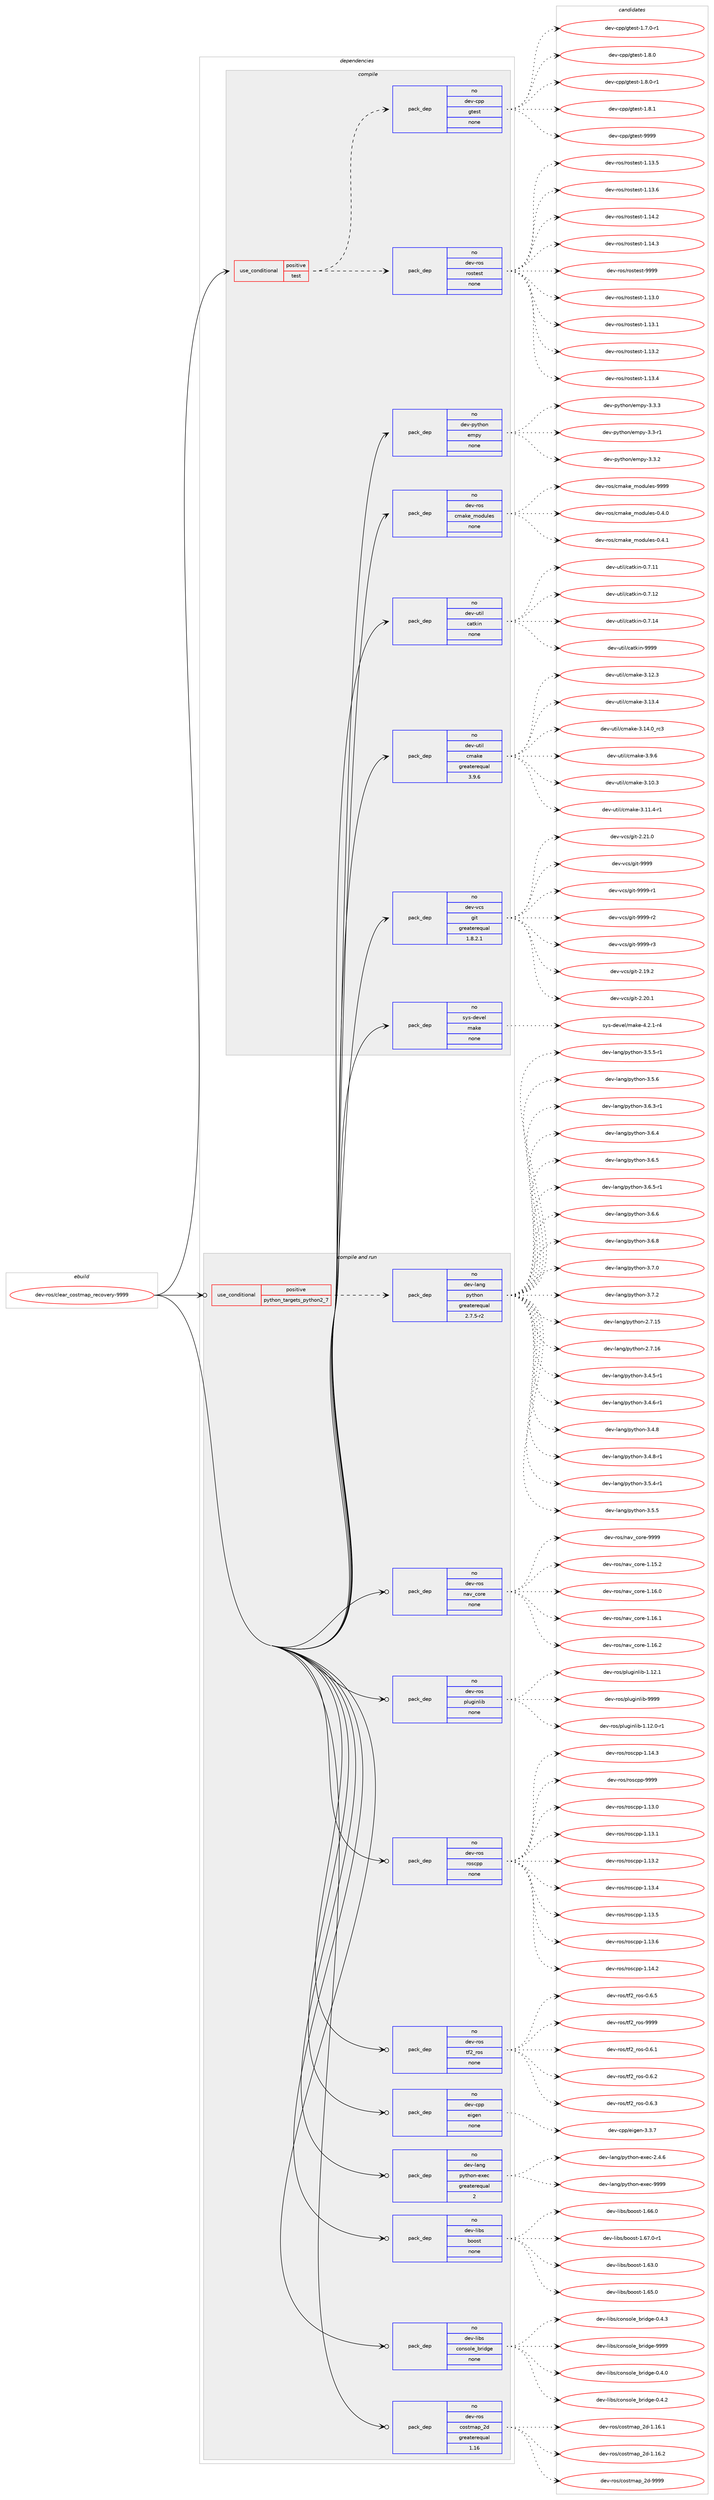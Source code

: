 digraph prolog {

# *************
# Graph options
# *************

newrank=true;
concentrate=true;
compound=true;
graph [rankdir=LR,fontname=Helvetica,fontsize=10,ranksep=1.5];#, ranksep=2.5, nodesep=0.2];
edge  [arrowhead=vee];
node  [fontname=Helvetica,fontsize=10];

# **********
# The ebuild
# **********

subgraph cluster_leftcol {
color=gray;
rank=same;
label=<<i>ebuild</i>>;
id [label="dev-ros/clear_costmap_recovery-9999", color=red, width=4, href="../dev-ros/clear_costmap_recovery-9999.svg"];
}

# ****************
# The dependencies
# ****************

subgraph cluster_midcol {
color=gray;
label=<<i>dependencies</i>>;
subgraph cluster_compile {
fillcolor="#eeeeee";
style=filled;
label=<<i>compile</i>>;
subgraph cond388063 {
dependency1453100 [label=<<TABLE BORDER="0" CELLBORDER="1" CELLSPACING="0" CELLPADDING="4"><TR><TD ROWSPAN="3" CELLPADDING="10">use_conditional</TD></TR><TR><TD>positive</TD></TR><TR><TD>test</TD></TR></TABLE>>, shape=none, color=red];
subgraph pack1041647 {
dependency1453101 [label=<<TABLE BORDER="0" CELLBORDER="1" CELLSPACING="0" CELLPADDING="4" WIDTH="220"><TR><TD ROWSPAN="6" CELLPADDING="30">pack_dep</TD></TR><TR><TD WIDTH="110">no</TD></TR><TR><TD>dev-ros</TD></TR><TR><TD>rostest</TD></TR><TR><TD>none</TD></TR><TR><TD></TD></TR></TABLE>>, shape=none, color=blue];
}
dependency1453100:e -> dependency1453101:w [weight=20,style="dashed",arrowhead="vee"];
subgraph pack1041648 {
dependency1453102 [label=<<TABLE BORDER="0" CELLBORDER="1" CELLSPACING="0" CELLPADDING="4" WIDTH="220"><TR><TD ROWSPAN="6" CELLPADDING="30">pack_dep</TD></TR><TR><TD WIDTH="110">no</TD></TR><TR><TD>dev-cpp</TD></TR><TR><TD>gtest</TD></TR><TR><TD>none</TD></TR><TR><TD></TD></TR></TABLE>>, shape=none, color=blue];
}
dependency1453100:e -> dependency1453102:w [weight=20,style="dashed",arrowhead="vee"];
}
id:e -> dependency1453100:w [weight=20,style="solid",arrowhead="vee"];
subgraph pack1041649 {
dependency1453103 [label=<<TABLE BORDER="0" CELLBORDER="1" CELLSPACING="0" CELLPADDING="4" WIDTH="220"><TR><TD ROWSPAN="6" CELLPADDING="30">pack_dep</TD></TR><TR><TD WIDTH="110">no</TD></TR><TR><TD>dev-python</TD></TR><TR><TD>empy</TD></TR><TR><TD>none</TD></TR><TR><TD></TD></TR></TABLE>>, shape=none, color=blue];
}
id:e -> dependency1453103:w [weight=20,style="solid",arrowhead="vee"];
subgraph pack1041650 {
dependency1453104 [label=<<TABLE BORDER="0" CELLBORDER="1" CELLSPACING="0" CELLPADDING="4" WIDTH="220"><TR><TD ROWSPAN="6" CELLPADDING="30">pack_dep</TD></TR><TR><TD WIDTH="110">no</TD></TR><TR><TD>dev-ros</TD></TR><TR><TD>cmake_modules</TD></TR><TR><TD>none</TD></TR><TR><TD></TD></TR></TABLE>>, shape=none, color=blue];
}
id:e -> dependency1453104:w [weight=20,style="solid",arrowhead="vee"];
subgraph pack1041651 {
dependency1453105 [label=<<TABLE BORDER="0" CELLBORDER="1" CELLSPACING="0" CELLPADDING="4" WIDTH="220"><TR><TD ROWSPAN="6" CELLPADDING="30">pack_dep</TD></TR><TR><TD WIDTH="110">no</TD></TR><TR><TD>dev-util</TD></TR><TR><TD>catkin</TD></TR><TR><TD>none</TD></TR><TR><TD></TD></TR></TABLE>>, shape=none, color=blue];
}
id:e -> dependency1453105:w [weight=20,style="solid",arrowhead="vee"];
subgraph pack1041652 {
dependency1453106 [label=<<TABLE BORDER="0" CELLBORDER="1" CELLSPACING="0" CELLPADDING="4" WIDTH="220"><TR><TD ROWSPAN="6" CELLPADDING="30">pack_dep</TD></TR><TR><TD WIDTH="110">no</TD></TR><TR><TD>dev-util</TD></TR><TR><TD>cmake</TD></TR><TR><TD>greaterequal</TD></TR><TR><TD>3.9.6</TD></TR></TABLE>>, shape=none, color=blue];
}
id:e -> dependency1453106:w [weight=20,style="solid",arrowhead="vee"];
subgraph pack1041653 {
dependency1453107 [label=<<TABLE BORDER="0" CELLBORDER="1" CELLSPACING="0" CELLPADDING="4" WIDTH="220"><TR><TD ROWSPAN="6" CELLPADDING="30">pack_dep</TD></TR><TR><TD WIDTH="110">no</TD></TR><TR><TD>dev-vcs</TD></TR><TR><TD>git</TD></TR><TR><TD>greaterequal</TD></TR><TR><TD>1.8.2.1</TD></TR></TABLE>>, shape=none, color=blue];
}
id:e -> dependency1453107:w [weight=20,style="solid",arrowhead="vee"];
subgraph pack1041654 {
dependency1453108 [label=<<TABLE BORDER="0" CELLBORDER="1" CELLSPACING="0" CELLPADDING="4" WIDTH="220"><TR><TD ROWSPAN="6" CELLPADDING="30">pack_dep</TD></TR><TR><TD WIDTH="110">no</TD></TR><TR><TD>sys-devel</TD></TR><TR><TD>make</TD></TR><TR><TD>none</TD></TR><TR><TD></TD></TR></TABLE>>, shape=none, color=blue];
}
id:e -> dependency1453108:w [weight=20,style="solid",arrowhead="vee"];
}
subgraph cluster_compileandrun {
fillcolor="#eeeeee";
style=filled;
label=<<i>compile and run</i>>;
subgraph cond388064 {
dependency1453109 [label=<<TABLE BORDER="0" CELLBORDER="1" CELLSPACING="0" CELLPADDING="4"><TR><TD ROWSPAN="3" CELLPADDING="10">use_conditional</TD></TR><TR><TD>positive</TD></TR><TR><TD>python_targets_python2_7</TD></TR></TABLE>>, shape=none, color=red];
subgraph pack1041655 {
dependency1453110 [label=<<TABLE BORDER="0" CELLBORDER="1" CELLSPACING="0" CELLPADDING="4" WIDTH="220"><TR><TD ROWSPAN="6" CELLPADDING="30">pack_dep</TD></TR><TR><TD WIDTH="110">no</TD></TR><TR><TD>dev-lang</TD></TR><TR><TD>python</TD></TR><TR><TD>greaterequal</TD></TR><TR><TD>2.7.5-r2</TD></TR></TABLE>>, shape=none, color=blue];
}
dependency1453109:e -> dependency1453110:w [weight=20,style="dashed",arrowhead="vee"];
}
id:e -> dependency1453109:w [weight=20,style="solid",arrowhead="odotvee"];
subgraph pack1041656 {
dependency1453111 [label=<<TABLE BORDER="0" CELLBORDER="1" CELLSPACING="0" CELLPADDING="4" WIDTH="220"><TR><TD ROWSPAN="6" CELLPADDING="30">pack_dep</TD></TR><TR><TD WIDTH="110">no</TD></TR><TR><TD>dev-cpp</TD></TR><TR><TD>eigen</TD></TR><TR><TD>none</TD></TR><TR><TD></TD></TR></TABLE>>, shape=none, color=blue];
}
id:e -> dependency1453111:w [weight=20,style="solid",arrowhead="odotvee"];
subgraph pack1041657 {
dependency1453112 [label=<<TABLE BORDER="0" CELLBORDER="1" CELLSPACING="0" CELLPADDING="4" WIDTH="220"><TR><TD ROWSPAN="6" CELLPADDING="30">pack_dep</TD></TR><TR><TD WIDTH="110">no</TD></TR><TR><TD>dev-lang</TD></TR><TR><TD>python-exec</TD></TR><TR><TD>greaterequal</TD></TR><TR><TD>2</TD></TR></TABLE>>, shape=none, color=blue];
}
id:e -> dependency1453112:w [weight=20,style="solid",arrowhead="odotvee"];
subgraph pack1041658 {
dependency1453113 [label=<<TABLE BORDER="0" CELLBORDER="1" CELLSPACING="0" CELLPADDING="4" WIDTH="220"><TR><TD ROWSPAN="6" CELLPADDING="30">pack_dep</TD></TR><TR><TD WIDTH="110">no</TD></TR><TR><TD>dev-libs</TD></TR><TR><TD>boost</TD></TR><TR><TD>none</TD></TR><TR><TD></TD></TR></TABLE>>, shape=none, color=blue];
}
id:e -> dependency1453113:w [weight=20,style="solid",arrowhead="odotvee"];
subgraph pack1041659 {
dependency1453114 [label=<<TABLE BORDER="0" CELLBORDER="1" CELLSPACING="0" CELLPADDING="4" WIDTH="220"><TR><TD ROWSPAN="6" CELLPADDING="30">pack_dep</TD></TR><TR><TD WIDTH="110">no</TD></TR><TR><TD>dev-libs</TD></TR><TR><TD>console_bridge</TD></TR><TR><TD>none</TD></TR><TR><TD></TD></TR></TABLE>>, shape=none, color=blue];
}
id:e -> dependency1453114:w [weight=20,style="solid",arrowhead="odotvee"];
subgraph pack1041660 {
dependency1453115 [label=<<TABLE BORDER="0" CELLBORDER="1" CELLSPACING="0" CELLPADDING="4" WIDTH="220"><TR><TD ROWSPAN="6" CELLPADDING="30">pack_dep</TD></TR><TR><TD WIDTH="110">no</TD></TR><TR><TD>dev-ros</TD></TR><TR><TD>costmap_2d</TD></TR><TR><TD>greaterequal</TD></TR><TR><TD>1.16</TD></TR></TABLE>>, shape=none, color=blue];
}
id:e -> dependency1453115:w [weight=20,style="solid",arrowhead="odotvee"];
subgraph pack1041661 {
dependency1453116 [label=<<TABLE BORDER="0" CELLBORDER="1" CELLSPACING="0" CELLPADDING="4" WIDTH="220"><TR><TD ROWSPAN="6" CELLPADDING="30">pack_dep</TD></TR><TR><TD WIDTH="110">no</TD></TR><TR><TD>dev-ros</TD></TR><TR><TD>nav_core</TD></TR><TR><TD>none</TD></TR><TR><TD></TD></TR></TABLE>>, shape=none, color=blue];
}
id:e -> dependency1453116:w [weight=20,style="solid",arrowhead="odotvee"];
subgraph pack1041662 {
dependency1453117 [label=<<TABLE BORDER="0" CELLBORDER="1" CELLSPACING="0" CELLPADDING="4" WIDTH="220"><TR><TD ROWSPAN="6" CELLPADDING="30">pack_dep</TD></TR><TR><TD WIDTH="110">no</TD></TR><TR><TD>dev-ros</TD></TR><TR><TD>pluginlib</TD></TR><TR><TD>none</TD></TR><TR><TD></TD></TR></TABLE>>, shape=none, color=blue];
}
id:e -> dependency1453117:w [weight=20,style="solid",arrowhead="odotvee"];
subgraph pack1041663 {
dependency1453118 [label=<<TABLE BORDER="0" CELLBORDER="1" CELLSPACING="0" CELLPADDING="4" WIDTH="220"><TR><TD ROWSPAN="6" CELLPADDING="30">pack_dep</TD></TR><TR><TD WIDTH="110">no</TD></TR><TR><TD>dev-ros</TD></TR><TR><TD>roscpp</TD></TR><TR><TD>none</TD></TR><TR><TD></TD></TR></TABLE>>, shape=none, color=blue];
}
id:e -> dependency1453118:w [weight=20,style="solid",arrowhead="odotvee"];
subgraph pack1041664 {
dependency1453119 [label=<<TABLE BORDER="0" CELLBORDER="1" CELLSPACING="0" CELLPADDING="4" WIDTH="220"><TR><TD ROWSPAN="6" CELLPADDING="30">pack_dep</TD></TR><TR><TD WIDTH="110">no</TD></TR><TR><TD>dev-ros</TD></TR><TR><TD>tf2_ros</TD></TR><TR><TD>none</TD></TR><TR><TD></TD></TR></TABLE>>, shape=none, color=blue];
}
id:e -> dependency1453119:w [weight=20,style="solid",arrowhead="odotvee"];
}
subgraph cluster_run {
fillcolor="#eeeeee";
style=filled;
label=<<i>run</i>>;
}
}

# **************
# The candidates
# **************

subgraph cluster_choices {
rank=same;
color=gray;
label=<<i>candidates</i>>;

subgraph choice1041647 {
color=black;
nodesep=1;
choice100101118451141111154711411111511610111511645494649514648 [label="dev-ros/rostest-1.13.0", color=red, width=4,href="../dev-ros/rostest-1.13.0.svg"];
choice100101118451141111154711411111511610111511645494649514649 [label="dev-ros/rostest-1.13.1", color=red, width=4,href="../dev-ros/rostest-1.13.1.svg"];
choice100101118451141111154711411111511610111511645494649514650 [label="dev-ros/rostest-1.13.2", color=red, width=4,href="../dev-ros/rostest-1.13.2.svg"];
choice100101118451141111154711411111511610111511645494649514652 [label="dev-ros/rostest-1.13.4", color=red, width=4,href="../dev-ros/rostest-1.13.4.svg"];
choice100101118451141111154711411111511610111511645494649514653 [label="dev-ros/rostest-1.13.5", color=red, width=4,href="../dev-ros/rostest-1.13.5.svg"];
choice100101118451141111154711411111511610111511645494649514654 [label="dev-ros/rostest-1.13.6", color=red, width=4,href="../dev-ros/rostest-1.13.6.svg"];
choice100101118451141111154711411111511610111511645494649524650 [label="dev-ros/rostest-1.14.2", color=red, width=4,href="../dev-ros/rostest-1.14.2.svg"];
choice100101118451141111154711411111511610111511645494649524651 [label="dev-ros/rostest-1.14.3", color=red, width=4,href="../dev-ros/rostest-1.14.3.svg"];
choice10010111845114111115471141111151161011151164557575757 [label="dev-ros/rostest-9999", color=red, width=4,href="../dev-ros/rostest-9999.svg"];
dependency1453101:e -> choice100101118451141111154711411111511610111511645494649514648:w [style=dotted,weight="100"];
dependency1453101:e -> choice100101118451141111154711411111511610111511645494649514649:w [style=dotted,weight="100"];
dependency1453101:e -> choice100101118451141111154711411111511610111511645494649514650:w [style=dotted,weight="100"];
dependency1453101:e -> choice100101118451141111154711411111511610111511645494649514652:w [style=dotted,weight="100"];
dependency1453101:e -> choice100101118451141111154711411111511610111511645494649514653:w [style=dotted,weight="100"];
dependency1453101:e -> choice100101118451141111154711411111511610111511645494649514654:w [style=dotted,weight="100"];
dependency1453101:e -> choice100101118451141111154711411111511610111511645494649524650:w [style=dotted,weight="100"];
dependency1453101:e -> choice100101118451141111154711411111511610111511645494649524651:w [style=dotted,weight="100"];
dependency1453101:e -> choice10010111845114111115471141111151161011151164557575757:w [style=dotted,weight="100"];
}
subgraph choice1041648 {
color=black;
nodesep=1;
choice1001011184599112112471031161011151164549465546484511449 [label="dev-cpp/gtest-1.7.0-r1", color=red, width=4,href="../dev-cpp/gtest-1.7.0-r1.svg"];
choice100101118459911211247103116101115116454946564648 [label="dev-cpp/gtest-1.8.0", color=red, width=4,href="../dev-cpp/gtest-1.8.0.svg"];
choice1001011184599112112471031161011151164549465646484511449 [label="dev-cpp/gtest-1.8.0-r1", color=red, width=4,href="../dev-cpp/gtest-1.8.0-r1.svg"];
choice100101118459911211247103116101115116454946564649 [label="dev-cpp/gtest-1.8.1", color=red, width=4,href="../dev-cpp/gtest-1.8.1.svg"];
choice1001011184599112112471031161011151164557575757 [label="dev-cpp/gtest-9999", color=red, width=4,href="../dev-cpp/gtest-9999.svg"];
dependency1453102:e -> choice1001011184599112112471031161011151164549465546484511449:w [style=dotted,weight="100"];
dependency1453102:e -> choice100101118459911211247103116101115116454946564648:w [style=dotted,weight="100"];
dependency1453102:e -> choice1001011184599112112471031161011151164549465646484511449:w [style=dotted,weight="100"];
dependency1453102:e -> choice100101118459911211247103116101115116454946564649:w [style=dotted,weight="100"];
dependency1453102:e -> choice1001011184599112112471031161011151164557575757:w [style=dotted,weight="100"];
}
subgraph choice1041649 {
color=black;
nodesep=1;
choice1001011184511212111610411111047101109112121455146514511449 [label="dev-python/empy-3.3-r1", color=red, width=4,href="../dev-python/empy-3.3-r1.svg"];
choice1001011184511212111610411111047101109112121455146514650 [label="dev-python/empy-3.3.2", color=red, width=4,href="../dev-python/empy-3.3.2.svg"];
choice1001011184511212111610411111047101109112121455146514651 [label="dev-python/empy-3.3.3", color=red, width=4,href="../dev-python/empy-3.3.3.svg"];
dependency1453103:e -> choice1001011184511212111610411111047101109112121455146514511449:w [style=dotted,weight="100"];
dependency1453103:e -> choice1001011184511212111610411111047101109112121455146514650:w [style=dotted,weight="100"];
dependency1453103:e -> choice1001011184511212111610411111047101109112121455146514651:w [style=dotted,weight="100"];
}
subgraph choice1041650 {
color=black;
nodesep=1;
choice1001011184511411111547991099710710195109111100117108101115454846524648 [label="dev-ros/cmake_modules-0.4.0", color=red, width=4,href="../dev-ros/cmake_modules-0.4.0.svg"];
choice1001011184511411111547991099710710195109111100117108101115454846524649 [label="dev-ros/cmake_modules-0.4.1", color=red, width=4,href="../dev-ros/cmake_modules-0.4.1.svg"];
choice10010111845114111115479910997107101951091111001171081011154557575757 [label="dev-ros/cmake_modules-9999", color=red, width=4,href="../dev-ros/cmake_modules-9999.svg"];
dependency1453104:e -> choice1001011184511411111547991099710710195109111100117108101115454846524648:w [style=dotted,weight="100"];
dependency1453104:e -> choice1001011184511411111547991099710710195109111100117108101115454846524649:w [style=dotted,weight="100"];
dependency1453104:e -> choice10010111845114111115479910997107101951091111001171081011154557575757:w [style=dotted,weight="100"];
}
subgraph choice1041651 {
color=black;
nodesep=1;
choice1001011184511711610510847999711610710511045484655464949 [label="dev-util/catkin-0.7.11", color=red, width=4,href="../dev-util/catkin-0.7.11.svg"];
choice1001011184511711610510847999711610710511045484655464950 [label="dev-util/catkin-0.7.12", color=red, width=4,href="../dev-util/catkin-0.7.12.svg"];
choice1001011184511711610510847999711610710511045484655464952 [label="dev-util/catkin-0.7.14", color=red, width=4,href="../dev-util/catkin-0.7.14.svg"];
choice100101118451171161051084799971161071051104557575757 [label="dev-util/catkin-9999", color=red, width=4,href="../dev-util/catkin-9999.svg"];
dependency1453105:e -> choice1001011184511711610510847999711610710511045484655464949:w [style=dotted,weight="100"];
dependency1453105:e -> choice1001011184511711610510847999711610710511045484655464950:w [style=dotted,weight="100"];
dependency1453105:e -> choice1001011184511711610510847999711610710511045484655464952:w [style=dotted,weight="100"];
dependency1453105:e -> choice100101118451171161051084799971161071051104557575757:w [style=dotted,weight="100"];
}
subgraph choice1041652 {
color=black;
nodesep=1;
choice1001011184511711610510847991099710710145514649484651 [label="dev-util/cmake-3.10.3", color=red, width=4,href="../dev-util/cmake-3.10.3.svg"];
choice10010111845117116105108479910997107101455146494946524511449 [label="dev-util/cmake-3.11.4-r1", color=red, width=4,href="../dev-util/cmake-3.11.4-r1.svg"];
choice1001011184511711610510847991099710710145514649504651 [label="dev-util/cmake-3.12.3", color=red, width=4,href="../dev-util/cmake-3.12.3.svg"];
choice1001011184511711610510847991099710710145514649514652 [label="dev-util/cmake-3.13.4", color=red, width=4,href="../dev-util/cmake-3.13.4.svg"];
choice1001011184511711610510847991099710710145514649524648951149951 [label="dev-util/cmake-3.14.0_rc3", color=red, width=4,href="../dev-util/cmake-3.14.0_rc3.svg"];
choice10010111845117116105108479910997107101455146574654 [label="dev-util/cmake-3.9.6", color=red, width=4,href="../dev-util/cmake-3.9.6.svg"];
dependency1453106:e -> choice1001011184511711610510847991099710710145514649484651:w [style=dotted,weight="100"];
dependency1453106:e -> choice10010111845117116105108479910997107101455146494946524511449:w [style=dotted,weight="100"];
dependency1453106:e -> choice1001011184511711610510847991099710710145514649504651:w [style=dotted,weight="100"];
dependency1453106:e -> choice1001011184511711610510847991099710710145514649514652:w [style=dotted,weight="100"];
dependency1453106:e -> choice1001011184511711610510847991099710710145514649524648951149951:w [style=dotted,weight="100"];
dependency1453106:e -> choice10010111845117116105108479910997107101455146574654:w [style=dotted,weight="100"];
}
subgraph choice1041653 {
color=black;
nodesep=1;
choice10010111845118991154710310511645504649574650 [label="dev-vcs/git-2.19.2", color=red, width=4,href="../dev-vcs/git-2.19.2.svg"];
choice10010111845118991154710310511645504650484649 [label="dev-vcs/git-2.20.1", color=red, width=4,href="../dev-vcs/git-2.20.1.svg"];
choice10010111845118991154710310511645504650494648 [label="dev-vcs/git-2.21.0", color=red, width=4,href="../dev-vcs/git-2.21.0.svg"];
choice1001011184511899115471031051164557575757 [label="dev-vcs/git-9999", color=red, width=4,href="../dev-vcs/git-9999.svg"];
choice10010111845118991154710310511645575757574511449 [label="dev-vcs/git-9999-r1", color=red, width=4,href="../dev-vcs/git-9999-r1.svg"];
choice10010111845118991154710310511645575757574511450 [label="dev-vcs/git-9999-r2", color=red, width=4,href="../dev-vcs/git-9999-r2.svg"];
choice10010111845118991154710310511645575757574511451 [label="dev-vcs/git-9999-r3", color=red, width=4,href="../dev-vcs/git-9999-r3.svg"];
dependency1453107:e -> choice10010111845118991154710310511645504649574650:w [style=dotted,weight="100"];
dependency1453107:e -> choice10010111845118991154710310511645504650484649:w [style=dotted,weight="100"];
dependency1453107:e -> choice10010111845118991154710310511645504650494648:w [style=dotted,weight="100"];
dependency1453107:e -> choice1001011184511899115471031051164557575757:w [style=dotted,weight="100"];
dependency1453107:e -> choice10010111845118991154710310511645575757574511449:w [style=dotted,weight="100"];
dependency1453107:e -> choice10010111845118991154710310511645575757574511450:w [style=dotted,weight="100"];
dependency1453107:e -> choice10010111845118991154710310511645575757574511451:w [style=dotted,weight="100"];
}
subgraph choice1041654 {
color=black;
nodesep=1;
choice1151211154510010111810110847109971071014552465046494511452 [label="sys-devel/make-4.2.1-r4", color=red, width=4,href="../sys-devel/make-4.2.1-r4.svg"];
dependency1453108:e -> choice1151211154510010111810110847109971071014552465046494511452:w [style=dotted,weight="100"];
}
subgraph choice1041655 {
color=black;
nodesep=1;
choice10010111845108971101034711212111610411111045504655464953 [label="dev-lang/python-2.7.15", color=red, width=4,href="../dev-lang/python-2.7.15.svg"];
choice10010111845108971101034711212111610411111045504655464954 [label="dev-lang/python-2.7.16", color=red, width=4,href="../dev-lang/python-2.7.16.svg"];
choice1001011184510897110103471121211161041111104551465246534511449 [label="dev-lang/python-3.4.5-r1", color=red, width=4,href="../dev-lang/python-3.4.5-r1.svg"];
choice1001011184510897110103471121211161041111104551465246544511449 [label="dev-lang/python-3.4.6-r1", color=red, width=4,href="../dev-lang/python-3.4.6-r1.svg"];
choice100101118451089711010347112121116104111110455146524656 [label="dev-lang/python-3.4.8", color=red, width=4,href="../dev-lang/python-3.4.8.svg"];
choice1001011184510897110103471121211161041111104551465246564511449 [label="dev-lang/python-3.4.8-r1", color=red, width=4,href="../dev-lang/python-3.4.8-r1.svg"];
choice1001011184510897110103471121211161041111104551465346524511449 [label="dev-lang/python-3.5.4-r1", color=red, width=4,href="../dev-lang/python-3.5.4-r1.svg"];
choice100101118451089711010347112121116104111110455146534653 [label="dev-lang/python-3.5.5", color=red, width=4,href="../dev-lang/python-3.5.5.svg"];
choice1001011184510897110103471121211161041111104551465346534511449 [label="dev-lang/python-3.5.5-r1", color=red, width=4,href="../dev-lang/python-3.5.5-r1.svg"];
choice100101118451089711010347112121116104111110455146534654 [label="dev-lang/python-3.5.6", color=red, width=4,href="../dev-lang/python-3.5.6.svg"];
choice1001011184510897110103471121211161041111104551465446514511449 [label="dev-lang/python-3.6.3-r1", color=red, width=4,href="../dev-lang/python-3.6.3-r1.svg"];
choice100101118451089711010347112121116104111110455146544652 [label="dev-lang/python-3.6.4", color=red, width=4,href="../dev-lang/python-3.6.4.svg"];
choice100101118451089711010347112121116104111110455146544653 [label="dev-lang/python-3.6.5", color=red, width=4,href="../dev-lang/python-3.6.5.svg"];
choice1001011184510897110103471121211161041111104551465446534511449 [label="dev-lang/python-3.6.5-r1", color=red, width=4,href="../dev-lang/python-3.6.5-r1.svg"];
choice100101118451089711010347112121116104111110455146544654 [label="dev-lang/python-3.6.6", color=red, width=4,href="../dev-lang/python-3.6.6.svg"];
choice100101118451089711010347112121116104111110455146544656 [label="dev-lang/python-3.6.8", color=red, width=4,href="../dev-lang/python-3.6.8.svg"];
choice100101118451089711010347112121116104111110455146554648 [label="dev-lang/python-3.7.0", color=red, width=4,href="../dev-lang/python-3.7.0.svg"];
choice100101118451089711010347112121116104111110455146554650 [label="dev-lang/python-3.7.2", color=red, width=4,href="../dev-lang/python-3.7.2.svg"];
dependency1453110:e -> choice10010111845108971101034711212111610411111045504655464953:w [style=dotted,weight="100"];
dependency1453110:e -> choice10010111845108971101034711212111610411111045504655464954:w [style=dotted,weight="100"];
dependency1453110:e -> choice1001011184510897110103471121211161041111104551465246534511449:w [style=dotted,weight="100"];
dependency1453110:e -> choice1001011184510897110103471121211161041111104551465246544511449:w [style=dotted,weight="100"];
dependency1453110:e -> choice100101118451089711010347112121116104111110455146524656:w [style=dotted,weight="100"];
dependency1453110:e -> choice1001011184510897110103471121211161041111104551465246564511449:w [style=dotted,weight="100"];
dependency1453110:e -> choice1001011184510897110103471121211161041111104551465346524511449:w [style=dotted,weight="100"];
dependency1453110:e -> choice100101118451089711010347112121116104111110455146534653:w [style=dotted,weight="100"];
dependency1453110:e -> choice1001011184510897110103471121211161041111104551465346534511449:w [style=dotted,weight="100"];
dependency1453110:e -> choice100101118451089711010347112121116104111110455146534654:w [style=dotted,weight="100"];
dependency1453110:e -> choice1001011184510897110103471121211161041111104551465446514511449:w [style=dotted,weight="100"];
dependency1453110:e -> choice100101118451089711010347112121116104111110455146544652:w [style=dotted,weight="100"];
dependency1453110:e -> choice100101118451089711010347112121116104111110455146544653:w [style=dotted,weight="100"];
dependency1453110:e -> choice1001011184510897110103471121211161041111104551465446534511449:w [style=dotted,weight="100"];
dependency1453110:e -> choice100101118451089711010347112121116104111110455146544654:w [style=dotted,weight="100"];
dependency1453110:e -> choice100101118451089711010347112121116104111110455146544656:w [style=dotted,weight="100"];
dependency1453110:e -> choice100101118451089711010347112121116104111110455146554648:w [style=dotted,weight="100"];
dependency1453110:e -> choice100101118451089711010347112121116104111110455146554650:w [style=dotted,weight="100"];
}
subgraph choice1041656 {
color=black;
nodesep=1;
choice100101118459911211247101105103101110455146514655 [label="dev-cpp/eigen-3.3.7", color=red, width=4,href="../dev-cpp/eigen-3.3.7.svg"];
dependency1453111:e -> choice100101118459911211247101105103101110455146514655:w [style=dotted,weight="100"];
}
subgraph choice1041657 {
color=black;
nodesep=1;
choice1001011184510897110103471121211161041111104510112010199455046524654 [label="dev-lang/python-exec-2.4.6", color=red, width=4,href="../dev-lang/python-exec-2.4.6.svg"];
choice10010111845108971101034711212111610411111045101120101994557575757 [label="dev-lang/python-exec-9999", color=red, width=4,href="../dev-lang/python-exec-9999.svg"];
dependency1453112:e -> choice1001011184510897110103471121211161041111104510112010199455046524654:w [style=dotted,weight="100"];
dependency1453112:e -> choice10010111845108971101034711212111610411111045101120101994557575757:w [style=dotted,weight="100"];
}
subgraph choice1041658 {
color=black;
nodesep=1;
choice1001011184510810598115479811111111511645494654514648 [label="dev-libs/boost-1.63.0", color=red, width=4,href="../dev-libs/boost-1.63.0.svg"];
choice1001011184510810598115479811111111511645494654534648 [label="dev-libs/boost-1.65.0", color=red, width=4,href="../dev-libs/boost-1.65.0.svg"];
choice1001011184510810598115479811111111511645494654544648 [label="dev-libs/boost-1.66.0", color=red, width=4,href="../dev-libs/boost-1.66.0.svg"];
choice10010111845108105981154798111111115116454946545546484511449 [label="dev-libs/boost-1.67.0-r1", color=red, width=4,href="../dev-libs/boost-1.67.0-r1.svg"];
dependency1453113:e -> choice1001011184510810598115479811111111511645494654514648:w [style=dotted,weight="100"];
dependency1453113:e -> choice1001011184510810598115479811111111511645494654534648:w [style=dotted,weight="100"];
dependency1453113:e -> choice1001011184510810598115479811111111511645494654544648:w [style=dotted,weight="100"];
dependency1453113:e -> choice10010111845108105981154798111111115116454946545546484511449:w [style=dotted,weight="100"];
}
subgraph choice1041659 {
color=black;
nodesep=1;
choice100101118451081059811547991111101151111081019598114105100103101454846524648 [label="dev-libs/console_bridge-0.4.0", color=red, width=4,href="../dev-libs/console_bridge-0.4.0.svg"];
choice100101118451081059811547991111101151111081019598114105100103101454846524650 [label="dev-libs/console_bridge-0.4.2", color=red, width=4,href="../dev-libs/console_bridge-0.4.2.svg"];
choice100101118451081059811547991111101151111081019598114105100103101454846524651 [label="dev-libs/console_bridge-0.4.3", color=red, width=4,href="../dev-libs/console_bridge-0.4.3.svg"];
choice1001011184510810598115479911111011511110810195981141051001031014557575757 [label="dev-libs/console_bridge-9999", color=red, width=4,href="../dev-libs/console_bridge-9999.svg"];
dependency1453114:e -> choice100101118451081059811547991111101151111081019598114105100103101454846524648:w [style=dotted,weight="100"];
dependency1453114:e -> choice100101118451081059811547991111101151111081019598114105100103101454846524650:w [style=dotted,weight="100"];
dependency1453114:e -> choice100101118451081059811547991111101151111081019598114105100103101454846524651:w [style=dotted,weight="100"];
dependency1453114:e -> choice1001011184510810598115479911111011511110810195981141051001031014557575757:w [style=dotted,weight="100"];
}
subgraph choice1041660 {
color=black;
nodesep=1;
choice10010111845114111115479911111511610997112955010045494649544649 [label="dev-ros/costmap_2d-1.16.1", color=red, width=4,href="../dev-ros/costmap_2d-1.16.1.svg"];
choice10010111845114111115479911111511610997112955010045494649544650 [label="dev-ros/costmap_2d-1.16.2", color=red, width=4,href="../dev-ros/costmap_2d-1.16.2.svg"];
choice1001011184511411111547991111151161099711295501004557575757 [label="dev-ros/costmap_2d-9999", color=red, width=4,href="../dev-ros/costmap_2d-9999.svg"];
dependency1453115:e -> choice10010111845114111115479911111511610997112955010045494649544649:w [style=dotted,weight="100"];
dependency1453115:e -> choice10010111845114111115479911111511610997112955010045494649544650:w [style=dotted,weight="100"];
dependency1453115:e -> choice1001011184511411111547991111151161099711295501004557575757:w [style=dotted,weight="100"];
}
subgraph choice1041661 {
color=black;
nodesep=1;
choice100101118451141111154711097118959911111410145494649534650 [label="dev-ros/nav_core-1.15.2", color=red, width=4,href="../dev-ros/nav_core-1.15.2.svg"];
choice100101118451141111154711097118959911111410145494649544648 [label="dev-ros/nav_core-1.16.0", color=red, width=4,href="../dev-ros/nav_core-1.16.0.svg"];
choice100101118451141111154711097118959911111410145494649544649 [label="dev-ros/nav_core-1.16.1", color=red, width=4,href="../dev-ros/nav_core-1.16.1.svg"];
choice100101118451141111154711097118959911111410145494649544650 [label="dev-ros/nav_core-1.16.2", color=red, width=4,href="../dev-ros/nav_core-1.16.2.svg"];
choice10010111845114111115471109711895991111141014557575757 [label="dev-ros/nav_core-9999", color=red, width=4,href="../dev-ros/nav_core-9999.svg"];
dependency1453116:e -> choice100101118451141111154711097118959911111410145494649534650:w [style=dotted,weight="100"];
dependency1453116:e -> choice100101118451141111154711097118959911111410145494649544648:w [style=dotted,weight="100"];
dependency1453116:e -> choice100101118451141111154711097118959911111410145494649544649:w [style=dotted,weight="100"];
dependency1453116:e -> choice100101118451141111154711097118959911111410145494649544650:w [style=dotted,weight="100"];
dependency1453116:e -> choice10010111845114111115471109711895991111141014557575757:w [style=dotted,weight="100"];
}
subgraph choice1041662 {
color=black;
nodesep=1;
choice100101118451141111154711210811710310511010810598454946495046484511449 [label="dev-ros/pluginlib-1.12.0-r1", color=red, width=4,href="../dev-ros/pluginlib-1.12.0-r1.svg"];
choice10010111845114111115471121081171031051101081059845494649504649 [label="dev-ros/pluginlib-1.12.1", color=red, width=4,href="../dev-ros/pluginlib-1.12.1.svg"];
choice1001011184511411111547112108117103105110108105984557575757 [label="dev-ros/pluginlib-9999", color=red, width=4,href="../dev-ros/pluginlib-9999.svg"];
dependency1453117:e -> choice100101118451141111154711210811710310511010810598454946495046484511449:w [style=dotted,weight="100"];
dependency1453117:e -> choice10010111845114111115471121081171031051101081059845494649504649:w [style=dotted,weight="100"];
dependency1453117:e -> choice1001011184511411111547112108117103105110108105984557575757:w [style=dotted,weight="100"];
}
subgraph choice1041663 {
color=black;
nodesep=1;
choice10010111845114111115471141111159911211245494649514648 [label="dev-ros/roscpp-1.13.0", color=red, width=4,href="../dev-ros/roscpp-1.13.0.svg"];
choice10010111845114111115471141111159911211245494649514649 [label="dev-ros/roscpp-1.13.1", color=red, width=4,href="../dev-ros/roscpp-1.13.1.svg"];
choice10010111845114111115471141111159911211245494649514650 [label="dev-ros/roscpp-1.13.2", color=red, width=4,href="../dev-ros/roscpp-1.13.2.svg"];
choice10010111845114111115471141111159911211245494649514652 [label="dev-ros/roscpp-1.13.4", color=red, width=4,href="../dev-ros/roscpp-1.13.4.svg"];
choice10010111845114111115471141111159911211245494649514653 [label="dev-ros/roscpp-1.13.5", color=red, width=4,href="../dev-ros/roscpp-1.13.5.svg"];
choice10010111845114111115471141111159911211245494649514654 [label="dev-ros/roscpp-1.13.6", color=red, width=4,href="../dev-ros/roscpp-1.13.6.svg"];
choice10010111845114111115471141111159911211245494649524650 [label="dev-ros/roscpp-1.14.2", color=red, width=4,href="../dev-ros/roscpp-1.14.2.svg"];
choice10010111845114111115471141111159911211245494649524651 [label="dev-ros/roscpp-1.14.3", color=red, width=4,href="../dev-ros/roscpp-1.14.3.svg"];
choice1001011184511411111547114111115991121124557575757 [label="dev-ros/roscpp-9999", color=red, width=4,href="../dev-ros/roscpp-9999.svg"];
dependency1453118:e -> choice10010111845114111115471141111159911211245494649514648:w [style=dotted,weight="100"];
dependency1453118:e -> choice10010111845114111115471141111159911211245494649514649:w [style=dotted,weight="100"];
dependency1453118:e -> choice10010111845114111115471141111159911211245494649514650:w [style=dotted,weight="100"];
dependency1453118:e -> choice10010111845114111115471141111159911211245494649514652:w [style=dotted,weight="100"];
dependency1453118:e -> choice10010111845114111115471141111159911211245494649514653:w [style=dotted,weight="100"];
dependency1453118:e -> choice10010111845114111115471141111159911211245494649514654:w [style=dotted,weight="100"];
dependency1453118:e -> choice10010111845114111115471141111159911211245494649524650:w [style=dotted,weight="100"];
dependency1453118:e -> choice10010111845114111115471141111159911211245494649524651:w [style=dotted,weight="100"];
dependency1453118:e -> choice1001011184511411111547114111115991121124557575757:w [style=dotted,weight="100"];
}
subgraph choice1041664 {
color=black;
nodesep=1;
choice10010111845114111115471161025095114111115454846544649 [label="dev-ros/tf2_ros-0.6.1", color=red, width=4,href="../dev-ros/tf2_ros-0.6.1.svg"];
choice10010111845114111115471161025095114111115454846544650 [label="dev-ros/tf2_ros-0.6.2", color=red, width=4,href="../dev-ros/tf2_ros-0.6.2.svg"];
choice10010111845114111115471161025095114111115454846544651 [label="dev-ros/tf2_ros-0.6.3", color=red, width=4,href="../dev-ros/tf2_ros-0.6.3.svg"];
choice10010111845114111115471161025095114111115454846544653 [label="dev-ros/tf2_ros-0.6.5", color=red, width=4,href="../dev-ros/tf2_ros-0.6.5.svg"];
choice100101118451141111154711610250951141111154557575757 [label="dev-ros/tf2_ros-9999", color=red, width=4,href="../dev-ros/tf2_ros-9999.svg"];
dependency1453119:e -> choice10010111845114111115471161025095114111115454846544649:w [style=dotted,weight="100"];
dependency1453119:e -> choice10010111845114111115471161025095114111115454846544650:w [style=dotted,weight="100"];
dependency1453119:e -> choice10010111845114111115471161025095114111115454846544651:w [style=dotted,weight="100"];
dependency1453119:e -> choice10010111845114111115471161025095114111115454846544653:w [style=dotted,weight="100"];
dependency1453119:e -> choice100101118451141111154711610250951141111154557575757:w [style=dotted,weight="100"];
}
}

}

